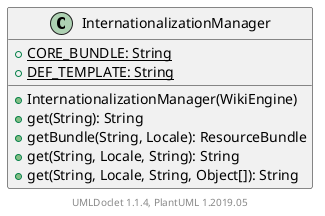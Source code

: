 @startuml

    class InternationalizationManager [[InternationalizationManager.html]] {
        {static} +CORE_BUNDLE: String
        {static} +DEF_TEMPLATE: String
        +InternationalizationManager(WikiEngine)
        +get(String): String
        +getBundle(String, Locale): ResourceBundle
        +get(String, Locale, String): String
        +get(String, Locale, String, Object[]): String
    }


    center footer UMLDoclet 1.1.4, PlantUML 1.2019.05
@enduml
